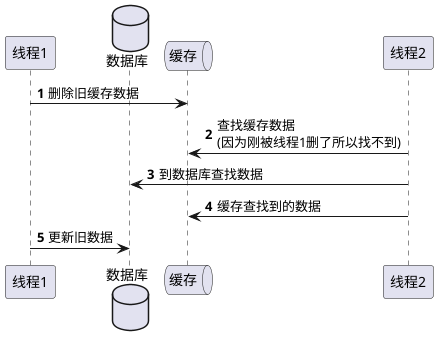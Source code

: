 @startuml
'https://plantuml.com/sequence-diagram

autonumber
participant 线程1 as Thread1

database 数据库 as Db
Queue 缓存 as Cache
participant 线程2 as Thread2

Thread1 -> Cache : 删除旧缓存数据
Thread2 -> Cache : 查找缓存数据\n(因为刚被线程1删了所以找不到)
Thread2 -> Db : 到数据库查找数据
Thread2 -> Cache : 缓存查找到的数据
Thread1 -> Db : 更新旧数据



@enduml